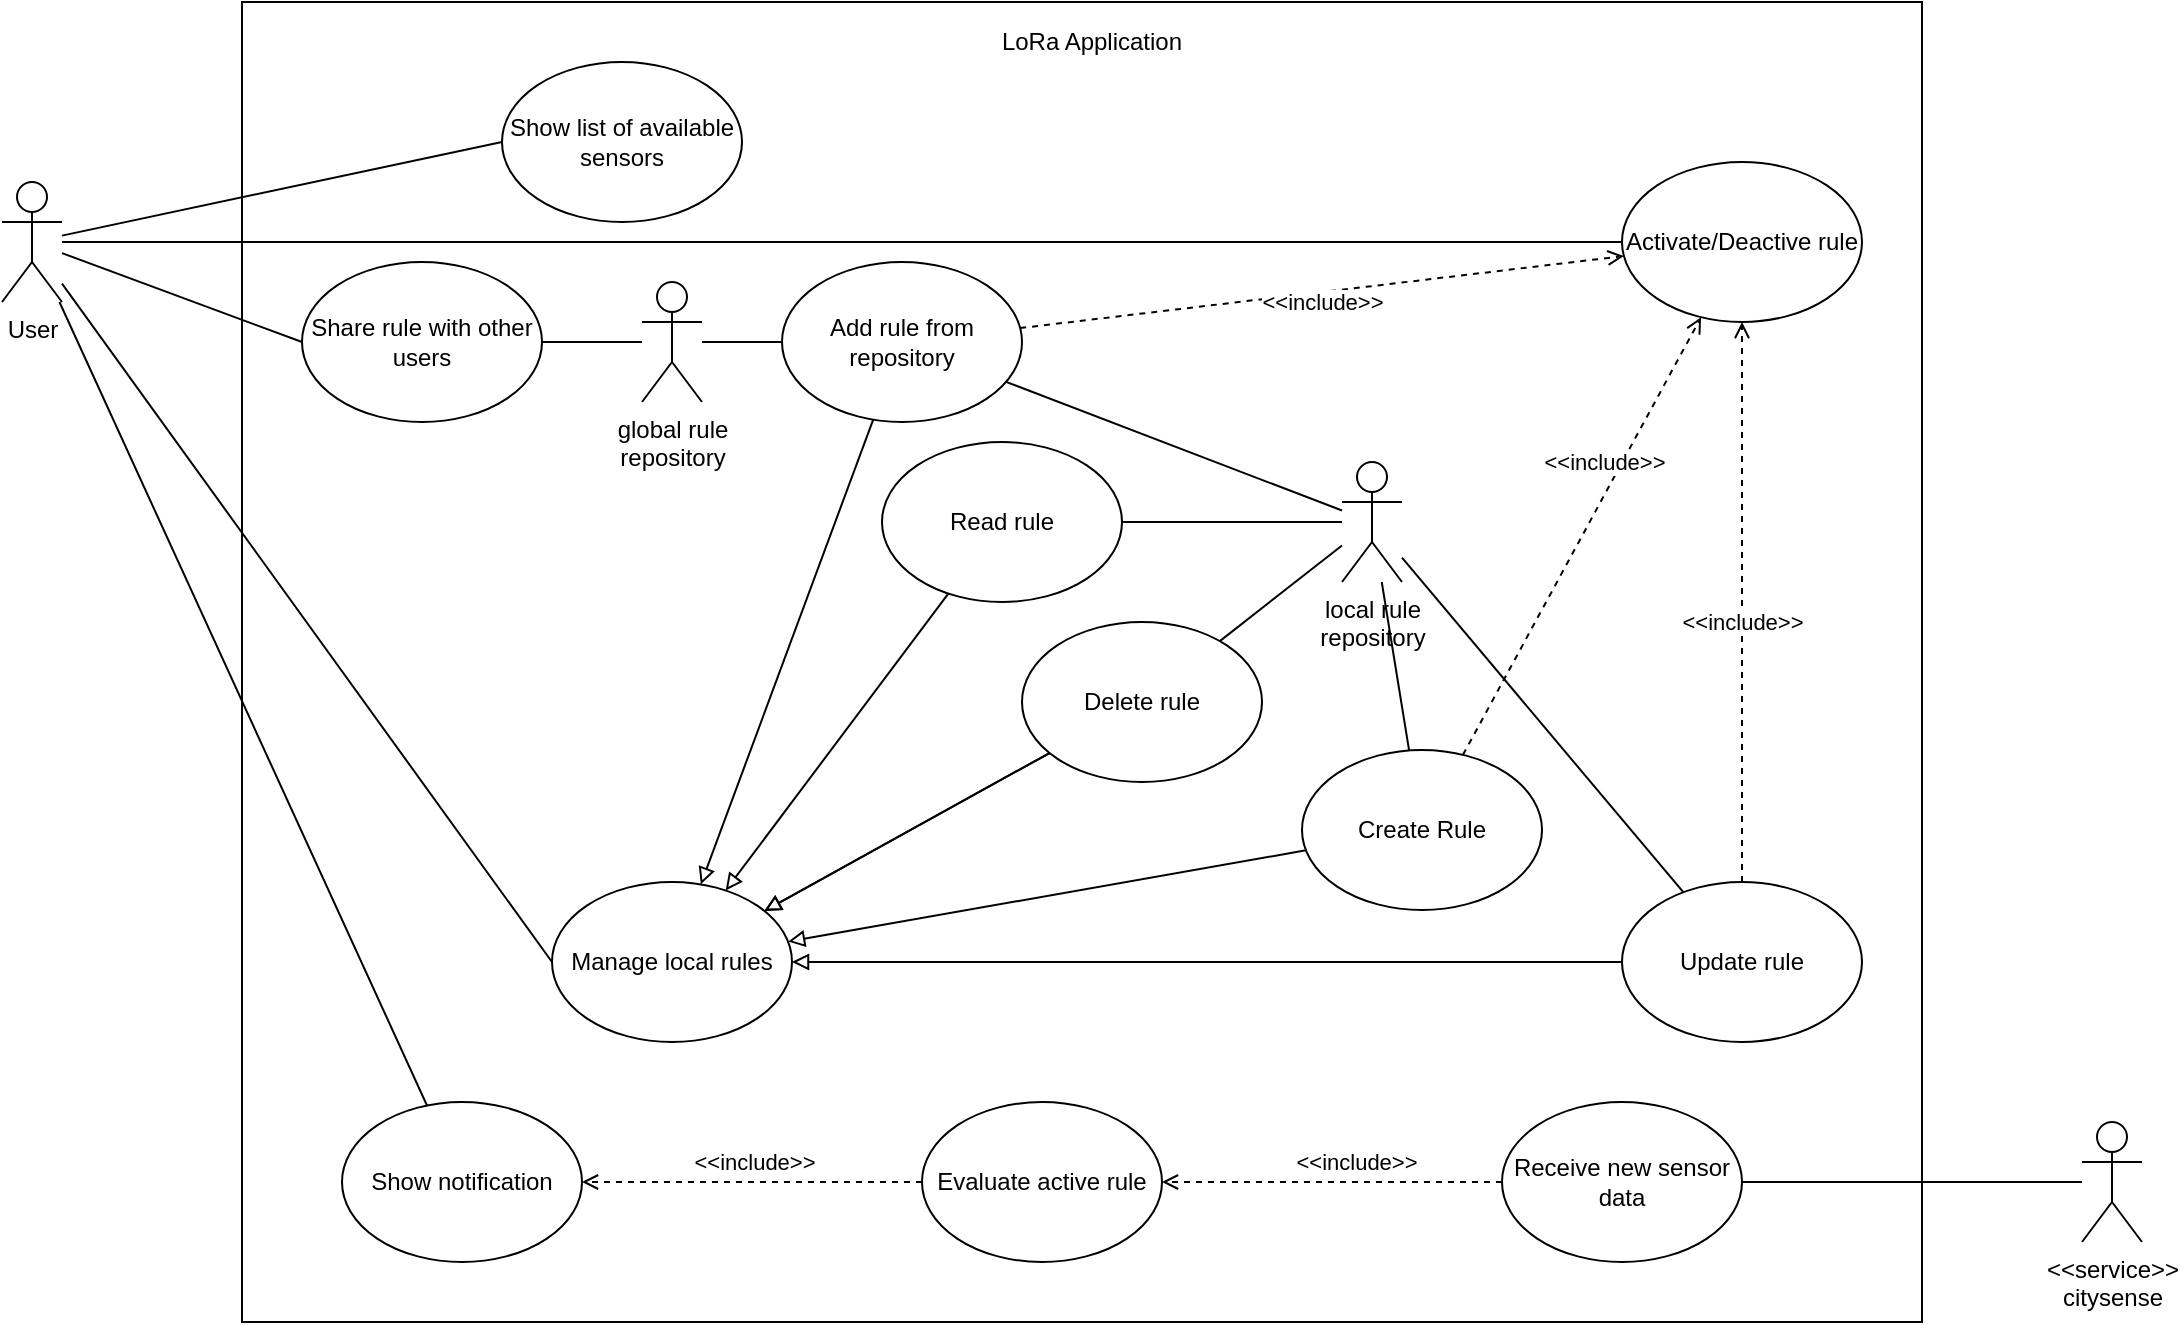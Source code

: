 <mxfile version="13.9.9" type="device"><diagram id="OYUaycwtY-l5_DIhabLi" name="Seite-1"><mxGraphModel dx="1422" dy="822" grid="1" gridSize="10" guides="1" tooltips="1" connect="1" arrows="1" fold="1" page="1" pageScale="1" pageWidth="1169" pageHeight="827" math="0" shadow="0"><root><mxCell id="0"/><mxCell id="1" parent="0"/><mxCell id="51xd2Fuq8mobA4fha_WZ-3" value="" style="rounded=0;whiteSpace=wrap;html=1;" vertex="1" parent="1"><mxGeometry x="160" y="40" width="840" height="660" as="geometry"/></mxCell><mxCell id="51xd2Fuq8mobA4fha_WZ-9" style="edgeStyle=none;rounded=0;orthogonalLoop=1;jettySize=auto;html=1;entryX=0;entryY=0.5;entryDx=0;entryDy=0;endArrow=none;endFill=0;" edge="1" parent="1" source="51xd2Fuq8mobA4fha_WZ-1" target="51xd2Fuq8mobA4fha_WZ-8"><mxGeometry relative="1" as="geometry"/></mxCell><mxCell id="51xd2Fuq8mobA4fha_WZ-19" style="edgeStyle=none;rounded=0;orthogonalLoop=1;jettySize=auto;html=1;entryX=0;entryY=0.5;entryDx=0;entryDy=0;endArrow=none;endFill=0;" edge="1" parent="1" source="51xd2Fuq8mobA4fha_WZ-1" target="51xd2Fuq8mobA4fha_WZ-18"><mxGeometry relative="1" as="geometry"/></mxCell><mxCell id="51xd2Fuq8mobA4fha_WZ-23" style="edgeStyle=none;rounded=0;orthogonalLoop=1;jettySize=auto;html=1;entryX=0;entryY=0.5;entryDx=0;entryDy=0;endArrow=none;endFill=0;" edge="1" parent="1" source="51xd2Fuq8mobA4fha_WZ-1" target="51xd2Fuq8mobA4fha_WZ-22"><mxGeometry relative="1" as="geometry"/></mxCell><mxCell id="51xd2Fuq8mobA4fha_WZ-43" style="edgeStyle=none;rounded=0;orthogonalLoop=1;jettySize=auto;html=1;endArrow=none;endFill=0;" edge="1" parent="1" source="51xd2Fuq8mobA4fha_WZ-1" target="51xd2Fuq8mobA4fha_WZ-39"><mxGeometry relative="1" as="geometry"/></mxCell><mxCell id="51xd2Fuq8mobA4fha_WZ-1" value="User" style="shape=umlActor;verticalLabelPosition=bottom;verticalAlign=top;html=1;" vertex="1" parent="1"><mxGeometry x="40" y="130" width="30" height="60" as="geometry"/></mxCell><mxCell id="51xd2Fuq8mobA4fha_WZ-21" style="edgeStyle=none;rounded=0;orthogonalLoop=1;jettySize=auto;html=1;entryX=1;entryY=0.5;entryDx=0;entryDy=0;endArrow=none;endFill=0;" edge="1" parent="1" source="51xd2Fuq8mobA4fha_WZ-2" target="51xd2Fuq8mobA4fha_WZ-20"><mxGeometry relative="1" as="geometry"/></mxCell><mxCell id="51xd2Fuq8mobA4fha_WZ-2" value="&amp;lt;&amp;lt;service&amp;gt;&amp;gt;&lt;br&gt;citysense" style="shape=umlActor;verticalLabelPosition=bottom;verticalAlign=top;html=1;" vertex="1" parent="1"><mxGeometry x="1080" y="600" width="30" height="60" as="geometry"/></mxCell><mxCell id="51xd2Fuq8mobA4fha_WZ-4" value="LoRa Application" style="text;html=1;strokeColor=none;fillColor=none;align=center;verticalAlign=middle;whiteSpace=wrap;rounded=0;" vertex="1" parent="1"><mxGeometry x="525" y="50" width="120" height="20" as="geometry"/></mxCell><mxCell id="51xd2Fuq8mobA4fha_WZ-5" value="Show list of&amp;nbsp;available sensors" style="ellipse;whiteSpace=wrap;html=1;" vertex="1" parent="1"><mxGeometry x="290" y="70" width="120" height="80" as="geometry"/></mxCell><mxCell id="51xd2Fuq8mobA4fha_WZ-6" style="rounded=0;orthogonalLoop=1;jettySize=auto;html=1;endArrow=none;endFill=0;entryX=0;entryY=0.5;entryDx=0;entryDy=0;" edge="1" parent="1" source="51xd2Fuq8mobA4fha_WZ-1" target="51xd2Fuq8mobA4fha_WZ-5"><mxGeometry relative="1" as="geometry"/></mxCell><mxCell id="51xd2Fuq8mobA4fha_WZ-8" value="Manage local rules" style="ellipse;whiteSpace=wrap;html=1;" vertex="1" parent="1"><mxGeometry x="315" y="480" width="120" height="80" as="geometry"/></mxCell><mxCell id="51xd2Fuq8mobA4fha_WZ-14" style="edgeStyle=none;rounded=0;orthogonalLoop=1;jettySize=auto;html=1;endArrow=block;endFill=0;" edge="1" parent="1" source="51xd2Fuq8mobA4fha_WZ-10" target="51xd2Fuq8mobA4fha_WZ-8"><mxGeometry relative="1" as="geometry"/></mxCell><mxCell id="51xd2Fuq8mobA4fha_WZ-15" style="edgeStyle=none;rounded=0;orthogonalLoop=1;jettySize=auto;html=1;endArrow=block;endFill=0;" edge="1" parent="1" source="51xd2Fuq8mobA4fha_WZ-11" target="51xd2Fuq8mobA4fha_WZ-8"><mxGeometry relative="1" as="geometry"/></mxCell><mxCell id="51xd2Fuq8mobA4fha_WZ-11" value="Update rule" style="ellipse;whiteSpace=wrap;html=1;" vertex="1" parent="1"><mxGeometry x="850" y="480" width="120" height="80" as="geometry"/></mxCell><mxCell id="51xd2Fuq8mobA4fha_WZ-17" style="edgeStyle=none;rounded=0;orthogonalLoop=1;jettySize=auto;html=1;endArrow=block;endFill=0;" edge="1" parent="1" source="51xd2Fuq8mobA4fha_WZ-12" target="51xd2Fuq8mobA4fha_WZ-8"><mxGeometry relative="1" as="geometry"/></mxCell><mxCell id="51xd2Fuq8mobA4fha_WZ-24" value="" style="edgeStyle=none;rounded=0;orthogonalLoop=1;jettySize=auto;html=1;endArrow=open;endFill=0;dashed=1;" edge="1" parent="1" source="51xd2Fuq8mobA4fha_WZ-12" target="51xd2Fuq8mobA4fha_WZ-22"><mxGeometry relative="1" as="geometry"/></mxCell><mxCell id="51xd2Fuq8mobA4fha_WZ-25" value="&amp;lt;&amp;lt;include&amp;gt;&amp;gt;" style="edgeLabel;html=1;align=center;verticalAlign=middle;resizable=0;points=[];" vertex="1" connectable="0" parent="51xd2Fuq8mobA4fha_WZ-24"><mxGeometry x="0.279" y="2" relative="1" as="geometry"><mxPoint x="-4.69" y="-5.79" as="offset"/></mxGeometry></mxCell><mxCell id="51xd2Fuq8mobA4fha_WZ-12" value="Create Rule" style="ellipse;whiteSpace=wrap;html=1;" vertex="1" parent="1"><mxGeometry x="690" y="414" width="120" height="80" as="geometry"/></mxCell><mxCell id="51xd2Fuq8mobA4fha_WZ-16" style="edgeStyle=none;rounded=0;orthogonalLoop=1;jettySize=auto;html=1;endArrow=block;endFill=0;" edge="1" parent="1" source="51xd2Fuq8mobA4fha_WZ-10" target="51xd2Fuq8mobA4fha_WZ-8"><mxGeometry relative="1" as="geometry"/></mxCell><mxCell id="51xd2Fuq8mobA4fha_WZ-26" style="edgeStyle=none;rounded=0;orthogonalLoop=1;jettySize=auto;html=1;dashed=1;endArrow=open;endFill=0;exitX=0.5;exitY=0;exitDx=0;exitDy=0;" edge="1" parent="1" source="51xd2Fuq8mobA4fha_WZ-11" target="51xd2Fuq8mobA4fha_WZ-22"><mxGeometry relative="1" as="geometry"/></mxCell><mxCell id="51xd2Fuq8mobA4fha_WZ-27" value="&amp;lt;&amp;lt;include&amp;gt;&amp;gt;" style="edgeLabel;html=1;align=center;verticalAlign=middle;resizable=0;points=[];" vertex="1" connectable="0" parent="51xd2Fuq8mobA4fha_WZ-26"><mxGeometry x="-0.327" y="5" relative="1" as="geometry"><mxPoint x="5.0" y="-36" as="offset"/></mxGeometry></mxCell><mxCell id="51xd2Fuq8mobA4fha_WZ-13" value="Read rule" style="ellipse;whiteSpace=wrap;html=1;" vertex="1" parent="1"><mxGeometry x="480" y="260" width="120" height="80" as="geometry"/></mxCell><mxCell id="51xd2Fuq8mobA4fha_WZ-18" value="Share rule with other users" style="ellipse;whiteSpace=wrap;html=1;" vertex="1" parent="1"><mxGeometry x="190" y="170" width="120" height="80" as="geometry"/></mxCell><mxCell id="51xd2Fuq8mobA4fha_WZ-37" style="edgeStyle=none;rounded=0;orthogonalLoop=1;jettySize=auto;html=1;endArrow=open;endFill=0;dashed=1;" edge="1" parent="1" source="51xd2Fuq8mobA4fha_WZ-20" target="51xd2Fuq8mobA4fha_WZ-35"><mxGeometry relative="1" as="geometry"/></mxCell><mxCell id="51xd2Fuq8mobA4fha_WZ-38" value="&amp;lt;&amp;lt;include&amp;gt;&amp;gt;" style="edgeLabel;html=1;align=center;verticalAlign=middle;resizable=0;points=[];" vertex="1" connectable="0" parent="51xd2Fuq8mobA4fha_WZ-37"><mxGeometry x="-0.336" y="3" relative="1" as="geometry"><mxPoint x="-17.22" y="-13" as="offset"/></mxGeometry></mxCell><mxCell id="51xd2Fuq8mobA4fha_WZ-20" value="Receive new sensor data" style="ellipse;whiteSpace=wrap;html=1;" vertex="1" parent="1"><mxGeometry x="790" y="590" width="120" height="80" as="geometry"/></mxCell><mxCell id="51xd2Fuq8mobA4fha_WZ-22" value="Activate/Deactive rule" style="ellipse;whiteSpace=wrap;html=1;" vertex="1" parent="1"><mxGeometry x="850" y="120" width="120" height="80" as="geometry"/></mxCell><mxCell id="51xd2Fuq8mobA4fha_WZ-34" style="edgeStyle=none;rounded=0;orthogonalLoop=1;jettySize=auto;html=1;endArrow=none;endFill=0;" edge="1" parent="1" source="51xd2Fuq8mobA4fha_WZ-29" target="51xd2Fuq8mobA4fha_WZ-18"><mxGeometry relative="1" as="geometry"/></mxCell><mxCell id="51xd2Fuq8mobA4fha_WZ-46" style="edgeStyle=none;rounded=0;orthogonalLoop=1;jettySize=auto;html=1;endArrow=none;endFill=0;" edge="1" parent="1" source="51xd2Fuq8mobA4fha_WZ-29" target="51xd2Fuq8mobA4fha_WZ-44"><mxGeometry relative="1" as="geometry"/></mxCell><mxCell id="51xd2Fuq8mobA4fha_WZ-29" value="global rule&lt;br&gt;repository" style="shape=umlActor;verticalLabelPosition=bottom;verticalAlign=top;html=1;" vertex="1" parent="1"><mxGeometry x="360" y="180" width="30" height="60" as="geometry"/></mxCell><mxCell id="51xd2Fuq8mobA4fha_WZ-40" style="edgeStyle=none;rounded=0;orthogonalLoop=1;jettySize=auto;html=1;dashed=1;endArrow=open;endFill=0;" edge="1" parent="1" source="51xd2Fuq8mobA4fha_WZ-35" target="51xd2Fuq8mobA4fha_WZ-39"><mxGeometry relative="1" as="geometry"/></mxCell><mxCell id="51xd2Fuq8mobA4fha_WZ-41" value="&amp;lt;&amp;lt;include&amp;gt;&amp;gt;" style="edgeLabel;html=1;align=center;verticalAlign=middle;resizable=0;points=[];" vertex="1" connectable="0" parent="51xd2Fuq8mobA4fha_WZ-40"><mxGeometry x="-0.426" y="-2" relative="1" as="geometry"><mxPoint x="-35" y="-8" as="offset"/></mxGeometry></mxCell><mxCell id="51xd2Fuq8mobA4fha_WZ-35" value="Evaluate active rule" style="ellipse;whiteSpace=wrap;html=1;" vertex="1" parent="1"><mxGeometry x="500" y="590" width="120" height="80" as="geometry"/></mxCell><mxCell id="51xd2Fuq8mobA4fha_WZ-39" value="Show notification" style="ellipse;whiteSpace=wrap;html=1;" vertex="1" parent="1"><mxGeometry x="210" y="590" width="120" height="80" as="geometry"/></mxCell><mxCell id="51xd2Fuq8mobA4fha_WZ-45" style="edgeStyle=none;rounded=0;orthogonalLoop=1;jettySize=auto;html=1;endArrow=block;endFill=0;" edge="1" parent="1" source="51xd2Fuq8mobA4fha_WZ-44" target="51xd2Fuq8mobA4fha_WZ-8"><mxGeometry relative="1" as="geometry"/></mxCell><mxCell id="51xd2Fuq8mobA4fha_WZ-47" style="edgeStyle=none;rounded=0;orthogonalLoop=1;jettySize=auto;html=1;endArrow=open;endFill=0;dashed=1;" edge="1" parent="1" source="51xd2Fuq8mobA4fha_WZ-44" target="51xd2Fuq8mobA4fha_WZ-22"><mxGeometry relative="1" as="geometry"/></mxCell><mxCell id="51xd2Fuq8mobA4fha_WZ-48" value="&amp;lt;&amp;lt;include&amp;gt;&amp;gt;" style="edgeLabel;html=1;align=center;verticalAlign=middle;resizable=0;points=[];" vertex="1" connectable="0" parent="51xd2Fuq8mobA4fha_WZ-47"><mxGeometry x="0.537" y="3" relative="1" as="geometry"><mxPoint x="-81.09" y="17.64" as="offset"/></mxGeometry></mxCell><mxCell id="51xd2Fuq8mobA4fha_WZ-44" value="Add rule from repository" style="ellipse;whiteSpace=wrap;html=1;" vertex="1" parent="1"><mxGeometry x="430" y="170" width="120" height="80" as="geometry"/></mxCell><mxCell id="51xd2Fuq8mobA4fha_WZ-10" value="Delete rule" style="ellipse;whiteSpace=wrap;html=1;" vertex="1" parent="1"><mxGeometry x="550" y="350" width="120" height="80" as="geometry"/></mxCell><mxCell id="51xd2Fuq8mobA4fha_WZ-49" style="edgeStyle=none;rounded=0;orthogonalLoop=1;jettySize=auto;html=1;endArrow=block;endFill=0;" edge="1" parent="1" source="51xd2Fuq8mobA4fha_WZ-13" target="51xd2Fuq8mobA4fha_WZ-8"><mxGeometry relative="1" as="geometry"><mxPoint x="378.581" y="350.634" as="sourcePoint"/><mxPoint x="641.422" y="559.364" as="targetPoint"/></mxGeometry></mxCell><mxCell id="51xd2Fuq8mobA4fha_WZ-53" style="edgeStyle=none;rounded=0;orthogonalLoop=1;jettySize=auto;html=1;endArrow=none;endFill=0;" edge="1" parent="1" source="51xd2Fuq8mobA4fha_WZ-51" target="51xd2Fuq8mobA4fha_WZ-13"><mxGeometry relative="1" as="geometry"/></mxCell><mxCell id="51xd2Fuq8mobA4fha_WZ-54" style="edgeStyle=none;rounded=0;orthogonalLoop=1;jettySize=auto;html=1;endArrow=none;endFill=0;" edge="1" parent="1" source="51xd2Fuq8mobA4fha_WZ-51" target="51xd2Fuq8mobA4fha_WZ-10"><mxGeometry relative="1" as="geometry"/></mxCell><mxCell id="51xd2Fuq8mobA4fha_WZ-55" style="edgeStyle=none;rounded=0;orthogonalLoop=1;jettySize=auto;html=1;endArrow=none;endFill=0;" edge="1" parent="1" source="51xd2Fuq8mobA4fha_WZ-51" target="51xd2Fuq8mobA4fha_WZ-12"><mxGeometry relative="1" as="geometry"/></mxCell><mxCell id="51xd2Fuq8mobA4fha_WZ-56" style="edgeStyle=none;rounded=0;orthogonalLoop=1;jettySize=auto;html=1;endArrow=none;endFill=0;" edge="1" parent="1" source="51xd2Fuq8mobA4fha_WZ-51" target="51xd2Fuq8mobA4fha_WZ-11"><mxGeometry relative="1" as="geometry"/></mxCell><mxCell id="51xd2Fuq8mobA4fha_WZ-57" style="edgeStyle=none;rounded=0;orthogonalLoop=1;jettySize=auto;html=1;endArrow=none;endFill=0;" edge="1" parent="1" source="51xd2Fuq8mobA4fha_WZ-51" target="51xd2Fuq8mobA4fha_WZ-44"><mxGeometry relative="1" as="geometry"/></mxCell><mxCell id="51xd2Fuq8mobA4fha_WZ-51" value="local rule&lt;br&gt;repository" style="shape=umlActor;verticalLabelPosition=bottom;verticalAlign=top;html=1;" vertex="1" parent="1"><mxGeometry x="710" y="270" width="30" height="60" as="geometry"/></mxCell></root></mxGraphModel></diagram></mxfile>